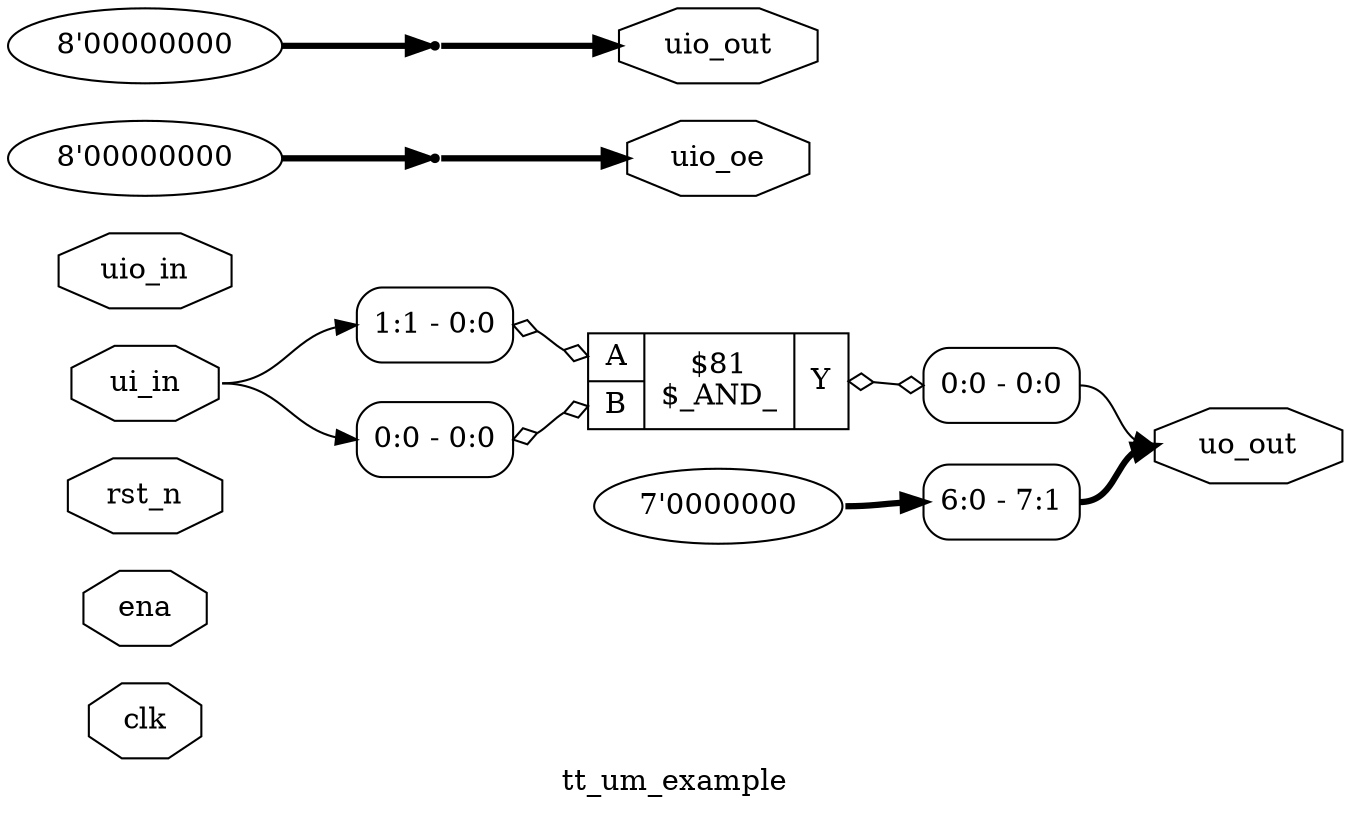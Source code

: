 digraph "tt_um_example" {
label="tt_um_example";
rankdir="LR";
remincross=true;
n1 [ shape=octagon, label="clk", color="black", fontcolor="black" ];
n2 [ shape=octagon, label="ena", color="black", fontcolor="black" ];
n3 [ shape=octagon, label="rst_n", color="black", fontcolor="black" ];
n4 [ shape=octagon, label="ui_in", color="black", fontcolor="black" ];
n5 [ shape=octagon, label="uio_in", color="black", fontcolor="black" ];
n6 [ shape=octagon, label="uio_oe", color="black", fontcolor="black" ];
n7 [ shape=octagon, label="uio_out", color="black", fontcolor="black" ];
n8 [ shape=octagon, label="uo_out", color="black", fontcolor="black" ];
c12 [ shape=record, label="{{<p9> A|<p10> B}|$81\n$_AND_|{<p11> Y}}",  ];
x0 [ shape=record, style=rounded, label="<s0> 1:1 - 0:0 ", color="black", fontcolor="black" ];
x0:e -> c12:p9:w [arrowhead=odiamond, arrowtail=odiamond, dir=both, color="black", fontcolor="black", label=""];
x1 [ shape=record, style=rounded, label="<s0> 0:0 - 0:0 ", color="black", fontcolor="black" ];
x1:e -> c12:p10:w [arrowhead=odiamond, arrowtail=odiamond, dir=both, color="black", fontcolor="black", label=""];
x2 [ shape=record, style=rounded, label="<s0> 0:0 - 0:0 ", color="black", fontcolor="black" ];
c12:p11:e -> x2:w [arrowhead=odiamond, arrowtail=odiamond, dir=both, color="black", fontcolor="black", label=""];
v3 [ label="8'00000000" ];
x4 [shape=point, ];
v5 [ label="8'00000000" ];
x6 [shape=point, ];
v7 [ label="7'0000000" ];
x8 [ shape=record, style=rounded, label="<s0> 6:0 - 7:1 ", color="black", fontcolor="black" ];
n4:e -> x0:s0:w [color="black", fontcolor="black", label=""];
n4:e -> x1:s0:w [color="black", fontcolor="black", label=""];
x4:e -> n6:w [color="black", fontcolor="black", style="setlinewidth(3)", label=""];
x6:e -> n7:w [color="black", fontcolor="black", style="setlinewidth(3)", label=""];
x2:s0:e -> n8:w [color="black", fontcolor="black", label=""];
x8:s0:e -> n8:w [color="black", fontcolor="black", style="setlinewidth(3)", label=""];
v3:e -> x4:w [color="black", fontcolor="black", style="setlinewidth(3)", label=""];
v5:e -> x6:w [color="black", fontcolor="black", style="setlinewidth(3)", label=""];
v7:e -> x8:w [color="black", fontcolor="black", style="setlinewidth(3)", label=""];
}

